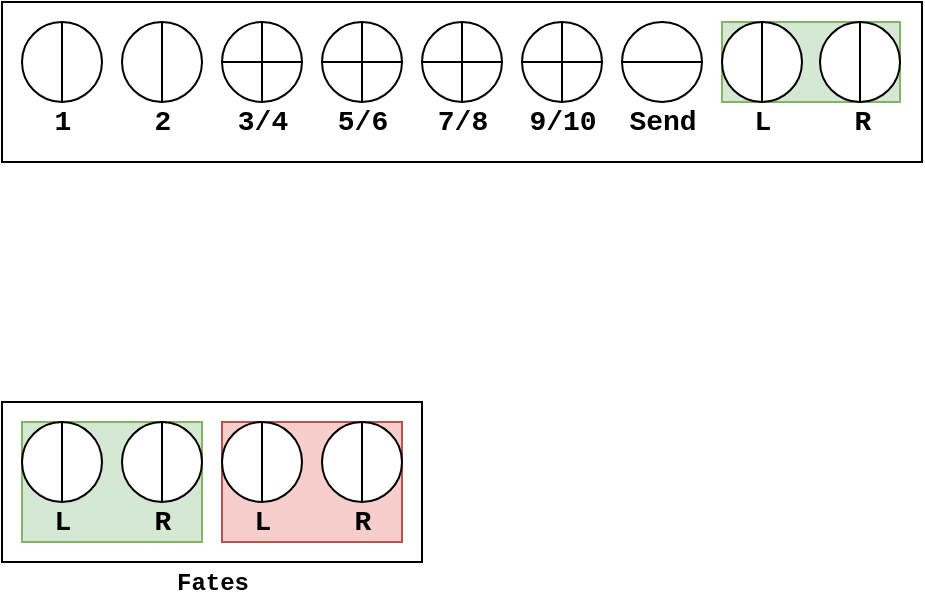 <mxfile version="13.7.6" type="github">
  <diagram id="nP4e0wWjYFi-qGmSvCJ1" name="Page-1">
    <mxGraphModel dx="914" dy="827" grid="1" gridSize="10" guides="1" tooltips="1" connect="1" arrows="1" fold="1" page="1" pageScale="1" pageWidth="827" pageHeight="1169" math="0" shadow="0">
      <root>
        <mxCell id="0" />
        <mxCell id="1" parent="0" />
        <mxCell id="vf_FHtImUIUmnImsqS4j-43" value="" style="group" vertex="1" connectable="0" parent="1">
          <mxGeometry x="30" y="30" width="460" height="80" as="geometry" />
        </mxCell>
        <mxCell id="vf_FHtImUIUmnImsqS4j-36" value="" style="whiteSpace=wrap;html=1;fontFamily=Courier New;fontSize=14;" vertex="1" parent="vf_FHtImUIUmnImsqS4j-43">
          <mxGeometry width="460" height="80" as="geometry" />
        </mxCell>
        <mxCell id="vf_FHtImUIUmnImsqS4j-27" value="" style="group" vertex="1" connectable="0" parent="vf_FHtImUIUmnImsqS4j-43">
          <mxGeometry x="360" y="10" width="89" height="60" as="geometry" />
        </mxCell>
        <mxCell id="vf_FHtImUIUmnImsqS4j-13" value="" style="group;fillColor=#d5e8d4;strokeColor=#82b366;" vertex="1" connectable="0" parent="vf_FHtImUIUmnImsqS4j-27">
          <mxGeometry width="89" height="40" as="geometry" />
        </mxCell>
        <mxCell id="vf_FHtImUIUmnImsqS4j-25" value="" style="group" vertex="1" connectable="0" parent="vf_FHtImUIUmnImsqS4j-13">
          <mxGeometry x="49" width="40" height="40" as="geometry" />
        </mxCell>
        <mxCell id="vf_FHtImUIUmnImsqS4j-10" value="" style="shape=lineEllipse;line=vertical;perimeter=ellipsePerimeter;whiteSpace=wrap;html=1;backgroundOutline=1;" vertex="1" parent="vf_FHtImUIUmnImsqS4j-25">
          <mxGeometry width="40" height="40" as="geometry" />
        </mxCell>
        <mxCell id="vf_FHtImUIUmnImsqS4j-26" value="" style="group" vertex="1" connectable="0" parent="vf_FHtImUIUmnImsqS4j-13">
          <mxGeometry width="40" height="40" as="geometry" />
        </mxCell>
        <mxCell id="vf_FHtImUIUmnImsqS4j-9" value="" style="shape=lineEllipse;line=vertical;perimeter=ellipsePerimeter;whiteSpace=wrap;html=1;backgroundOutline=1;" vertex="1" parent="vf_FHtImUIUmnImsqS4j-26">
          <mxGeometry width="40" height="40" as="geometry" />
        </mxCell>
        <mxCell id="vf_FHtImUIUmnImsqS4j-23" value="L" style="text;html=1;resizable=0;autosize=1;align=center;verticalAlign=middle;points=[];fillColor=none;strokeColor=none;rounded=0;fontFamily=Courier New;fontStyle=1;fontSize=14;" vertex="1" parent="vf_FHtImUIUmnImsqS4j-27">
          <mxGeometry x="10" y="40" width="20" height="20" as="geometry" />
        </mxCell>
        <mxCell id="vf_FHtImUIUmnImsqS4j-24" value="R" style="text;html=1;resizable=0;autosize=1;align=center;verticalAlign=middle;points=[];fillColor=none;strokeColor=none;rounded=0;fontFamily=Courier New;fontStyle=1;fontSize=14;" vertex="1" parent="vf_FHtImUIUmnImsqS4j-27">
          <mxGeometry x="60" y="40" width="20" height="20" as="geometry" />
        </mxCell>
        <mxCell id="vf_FHtImUIUmnImsqS4j-28" value="" style="group" vertex="1" connectable="0" parent="vf_FHtImUIUmnImsqS4j-43">
          <mxGeometry x="305" y="10" width="50" height="60" as="geometry" />
        </mxCell>
        <mxCell id="vf_FHtImUIUmnImsqS4j-12" value="" style="shape=lineEllipse;perimeter=ellipsePerimeter;whiteSpace=wrap;html=1;backgroundOutline=1;" vertex="1" parent="vf_FHtImUIUmnImsqS4j-28">
          <mxGeometry x="5" width="40" height="40" as="geometry" />
        </mxCell>
        <mxCell id="vf_FHtImUIUmnImsqS4j-22" value="Send" style="text;html=1;resizable=0;autosize=1;align=center;verticalAlign=middle;points=[];fillColor=none;strokeColor=none;rounded=0;fontFamily=Courier New;fontStyle=1;fontSize=14;" vertex="1" parent="vf_FHtImUIUmnImsqS4j-28">
          <mxGeometry y="40" width="50" height="20" as="geometry" />
        </mxCell>
        <mxCell id="vf_FHtImUIUmnImsqS4j-30" value="" style="group" vertex="1" connectable="0" parent="vf_FHtImUIUmnImsqS4j-43">
          <mxGeometry x="210" y="10" width="40" height="60" as="geometry" />
        </mxCell>
        <mxCell id="vf_FHtImUIUmnImsqS4j-6" value="" style="shape=orEllipse;perimeter=ellipsePerimeter;whiteSpace=wrap;html=1;backgroundOutline=1;" vertex="1" parent="vf_FHtImUIUmnImsqS4j-30">
          <mxGeometry width="40" height="40" as="geometry" />
        </mxCell>
        <mxCell id="vf_FHtImUIUmnImsqS4j-20" value="7/8" style="text;html=1;resizable=0;autosize=1;align=center;verticalAlign=middle;points=[];fillColor=none;strokeColor=none;rounded=0;fontFamily=Courier New;fontStyle=1;fontSize=14;" vertex="1" parent="vf_FHtImUIUmnImsqS4j-30">
          <mxGeometry y="40" width="40" height="20" as="geometry" />
        </mxCell>
        <mxCell id="vf_FHtImUIUmnImsqS4j-31" value="" style="group" vertex="1" connectable="0" parent="vf_FHtImUIUmnImsqS4j-43">
          <mxGeometry x="160" y="10" width="40" height="60" as="geometry" />
        </mxCell>
        <mxCell id="vf_FHtImUIUmnImsqS4j-5" value="" style="shape=orEllipse;perimeter=ellipsePerimeter;whiteSpace=wrap;html=1;backgroundOutline=1;" vertex="1" parent="vf_FHtImUIUmnImsqS4j-31">
          <mxGeometry width="40" height="40" as="geometry" />
        </mxCell>
        <mxCell id="vf_FHtImUIUmnImsqS4j-19" value="5/6" style="text;html=1;resizable=0;autosize=1;align=center;verticalAlign=middle;points=[];fillColor=none;strokeColor=none;rounded=0;fontFamily=Courier New;fontStyle=1;fontSize=14;" vertex="1" parent="vf_FHtImUIUmnImsqS4j-31">
          <mxGeometry y="40" width="40" height="20" as="geometry" />
        </mxCell>
        <mxCell id="vf_FHtImUIUmnImsqS4j-32" value="" style="group" vertex="1" connectable="0" parent="vf_FHtImUIUmnImsqS4j-43">
          <mxGeometry x="110" y="10" width="40" height="60" as="geometry" />
        </mxCell>
        <mxCell id="vf_FHtImUIUmnImsqS4j-4" value="" style="shape=orEllipse;perimeter=ellipsePerimeter;whiteSpace=wrap;html=1;backgroundOutline=1;" vertex="1" parent="vf_FHtImUIUmnImsqS4j-32">
          <mxGeometry width="40" height="40" as="geometry" />
        </mxCell>
        <mxCell id="vf_FHtImUIUmnImsqS4j-18" value="3/4" style="text;html=1;resizable=0;autosize=1;align=center;verticalAlign=middle;points=[];fillColor=none;strokeColor=none;rounded=0;fontFamily=Courier New;fontStyle=1;fontSize=14;" vertex="1" parent="vf_FHtImUIUmnImsqS4j-32">
          <mxGeometry y="40" width="40" height="20" as="geometry" />
        </mxCell>
        <mxCell id="vf_FHtImUIUmnImsqS4j-33" value="" style="group" vertex="1" connectable="0" parent="vf_FHtImUIUmnImsqS4j-43">
          <mxGeometry x="60" y="10" width="40" height="60" as="geometry" />
        </mxCell>
        <mxCell id="vf_FHtImUIUmnImsqS4j-3" value="" style="shape=lineEllipse;line=vertical;perimeter=ellipsePerimeter;whiteSpace=wrap;html=1;backgroundOutline=1;" vertex="1" parent="vf_FHtImUIUmnImsqS4j-33">
          <mxGeometry width="40" height="40" as="geometry" />
        </mxCell>
        <mxCell id="vf_FHtImUIUmnImsqS4j-17" value="2" style="text;html=1;resizable=0;autosize=1;align=center;verticalAlign=middle;points=[];fillColor=none;strokeColor=none;rounded=0;fontFamily=Courier New;fontStyle=1;fontSize=14;" vertex="1" parent="vf_FHtImUIUmnImsqS4j-33">
          <mxGeometry x="10" y="40" width="20" height="20" as="geometry" />
        </mxCell>
        <mxCell id="vf_FHtImUIUmnImsqS4j-34" value="" style="group" vertex="1" connectable="0" parent="vf_FHtImUIUmnImsqS4j-43">
          <mxGeometry x="10" y="10" width="40" height="60" as="geometry" />
        </mxCell>
        <mxCell id="vf_FHtImUIUmnImsqS4j-1" value="" style="shape=lineEllipse;line=vertical;perimeter=ellipsePerimeter;whiteSpace=wrap;html=1;backgroundOutline=1;" vertex="1" parent="vf_FHtImUIUmnImsqS4j-34">
          <mxGeometry width="40" height="40" as="geometry" />
        </mxCell>
        <mxCell id="vf_FHtImUIUmnImsqS4j-16" value="&lt;div style=&quot;font-size: 14px;&quot; align=&quot;center&quot;&gt;1&lt;/div&gt;" style="text;html=1;resizable=0;autosize=1;align=center;verticalAlign=middle;points=[];fillColor=none;strokeColor=none;rounded=0;fontFamily=Courier New;fontStyle=1;fontSize=14;" vertex="1" parent="vf_FHtImUIUmnImsqS4j-34">
          <mxGeometry x="10" y="40" width="20" height="20" as="geometry" />
        </mxCell>
        <mxCell id="vf_FHtImUIUmnImsqS4j-40" value="" style="group" vertex="1" connectable="0" parent="vf_FHtImUIUmnImsqS4j-43">
          <mxGeometry x="260" y="10" width="45" height="60" as="geometry" />
        </mxCell>
        <mxCell id="vf_FHtImUIUmnImsqS4j-41" value="" style="shape=orEllipse;perimeter=ellipsePerimeter;whiteSpace=wrap;html=1;backgroundOutline=1;" vertex="1" parent="vf_FHtImUIUmnImsqS4j-40">
          <mxGeometry width="40" height="40" as="geometry" />
        </mxCell>
        <mxCell id="vf_FHtImUIUmnImsqS4j-42" value="9/10" style="text;html=1;resizable=0;autosize=1;align=center;verticalAlign=middle;points=[];fillColor=none;strokeColor=none;rounded=0;fontFamily=Courier New;fontStyle=1;fontSize=14;" vertex="1" parent="vf_FHtImUIUmnImsqS4j-40">
          <mxGeometry x="-5" y="40" width="50" height="20" as="geometry" />
        </mxCell>
        <mxCell id="vf_FHtImUIUmnImsqS4j-56" value="" style="group" vertex="1" connectable="0" parent="1">
          <mxGeometry x="30" y="230" width="210" height="100" as="geometry" />
        </mxCell>
        <mxCell id="vf_FHtImUIUmnImsqS4j-52" value="" style="whiteSpace=wrap;html=1;fontFamily=Courier New;fontSize=14;" vertex="1" parent="vf_FHtImUIUmnImsqS4j-56">
          <mxGeometry width="210" height="80" as="geometry" />
        </mxCell>
        <mxCell id="vf_FHtImUIUmnImsqS4j-46" value="" style="group;fillColor=#d5e8d4;strokeColor=#82b366;" vertex="1" connectable="0" parent="vf_FHtImUIUmnImsqS4j-56">
          <mxGeometry x="10" y="10" width="90" height="60" as="geometry" />
        </mxCell>
        <mxCell id="vf_FHtImUIUmnImsqS4j-38" value="" style="shape=lineEllipse;line=vertical;perimeter=ellipsePerimeter;whiteSpace=wrap;html=1;backgroundOutline=1;" vertex="1" parent="vf_FHtImUIUmnImsqS4j-46">
          <mxGeometry width="40" height="40" as="geometry" />
        </mxCell>
        <mxCell id="vf_FHtImUIUmnImsqS4j-39" value="" style="shape=lineEllipse;line=vertical;perimeter=ellipsePerimeter;whiteSpace=wrap;html=1;backgroundOutline=1;" vertex="1" parent="vf_FHtImUIUmnImsqS4j-46">
          <mxGeometry x="50" width="40" height="40" as="geometry" />
        </mxCell>
        <mxCell id="vf_FHtImUIUmnImsqS4j-44" value="L" style="text;html=1;resizable=0;autosize=1;align=center;verticalAlign=middle;points=[];fillColor=none;strokeColor=none;rounded=0;fontFamily=Courier New;fontStyle=1;fontSize=14;" vertex="1" parent="vf_FHtImUIUmnImsqS4j-46">
          <mxGeometry x="10" y="40" width="20" height="20" as="geometry" />
        </mxCell>
        <mxCell id="vf_FHtImUIUmnImsqS4j-45" value="R" style="text;html=1;resizable=0;autosize=1;align=center;verticalAlign=middle;points=[];fillColor=none;strokeColor=none;rounded=0;fontFamily=Courier New;fontStyle=1;fontSize=14;" vertex="1" parent="vf_FHtImUIUmnImsqS4j-46">
          <mxGeometry x="60" y="40" width="20" height="20" as="geometry" />
        </mxCell>
        <mxCell id="vf_FHtImUIUmnImsqS4j-47" value="" style="group;fillColor=#f8cecc;strokeColor=#b85450;" vertex="1" connectable="0" parent="vf_FHtImUIUmnImsqS4j-56">
          <mxGeometry x="110" y="10" width="90" height="60" as="geometry" />
        </mxCell>
        <mxCell id="vf_FHtImUIUmnImsqS4j-48" value="" style="shape=lineEllipse;line=vertical;perimeter=ellipsePerimeter;whiteSpace=wrap;html=1;backgroundOutline=1;" vertex="1" parent="vf_FHtImUIUmnImsqS4j-47">
          <mxGeometry width="40" height="40" as="geometry" />
        </mxCell>
        <mxCell id="vf_FHtImUIUmnImsqS4j-49" value="" style="shape=lineEllipse;line=vertical;perimeter=ellipsePerimeter;whiteSpace=wrap;html=1;backgroundOutline=1;" vertex="1" parent="vf_FHtImUIUmnImsqS4j-47">
          <mxGeometry x="50" width="40" height="40" as="geometry" />
        </mxCell>
        <mxCell id="vf_FHtImUIUmnImsqS4j-50" value="L" style="text;html=1;resizable=0;autosize=1;align=center;verticalAlign=middle;points=[];fillColor=none;strokeColor=none;rounded=0;fontFamily=Courier New;fontStyle=1;fontSize=14;" vertex="1" parent="vf_FHtImUIUmnImsqS4j-47">
          <mxGeometry x="10" y="40" width="20" height="20" as="geometry" />
        </mxCell>
        <mxCell id="vf_FHtImUIUmnImsqS4j-51" value="R" style="text;html=1;resizable=0;autosize=1;align=center;verticalAlign=middle;points=[];fillColor=none;strokeColor=none;rounded=0;fontFamily=Courier New;fontStyle=1;fontSize=14;" vertex="1" parent="vf_FHtImUIUmnImsqS4j-47">
          <mxGeometry x="60" y="40" width="20" height="20" as="geometry" />
        </mxCell>
        <mxCell id="vf_FHtImUIUmnImsqS4j-55" value="&lt;b&gt;&lt;font style=&quot;font-size: 12px&quot;&gt;Fates&lt;/font&gt;&lt;/b&gt;" style="text;html=1;resizable=0;autosize=1;align=center;verticalAlign=middle;points=[];fillColor=none;strokeColor=none;rounded=0;fontFamily=Courier New;fontSize=14;" vertex="1" parent="vf_FHtImUIUmnImsqS4j-56">
          <mxGeometry x="80" y="80" width="50" height="20" as="geometry" />
        </mxCell>
      </root>
    </mxGraphModel>
  </diagram>
</mxfile>
